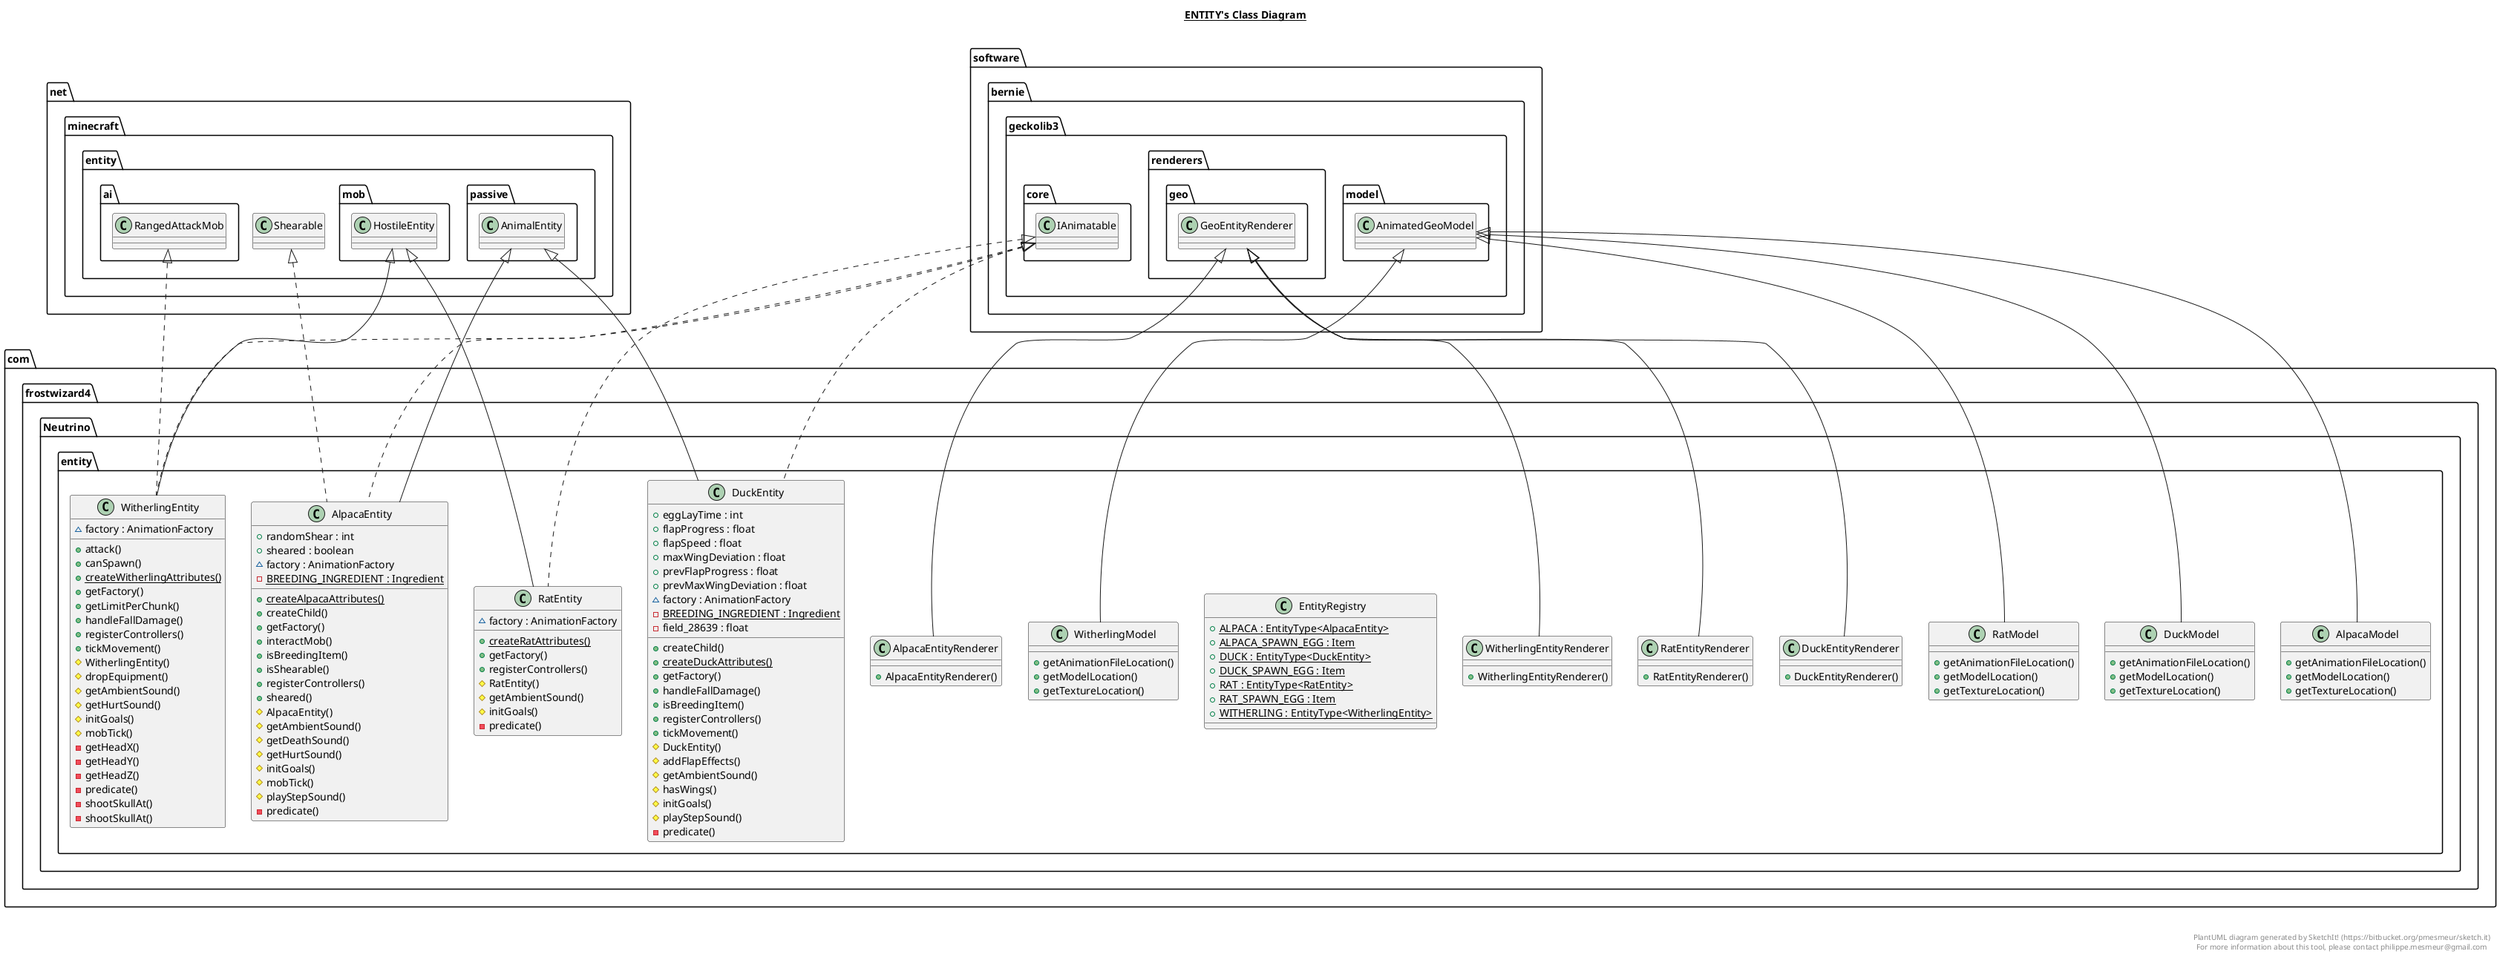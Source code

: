 @startuml

title __ENTITY's Class Diagram__\n

  namespace com.frostwizard4.Neutrino {
    namespace entity {
      class com.frostwizard4.Neutrino.entity.AlpacaEntity {
          + randomShear : int
          + sheared : boolean
          ~ factory : AnimationFactory
          {static} - BREEDING_INGREDIENT : Ingredient
          {static} + createAlpacaAttributes()
          + createChild()
          + getFactory()
          + interactMob()
          + isBreedingItem()
          + isShearable()
          + registerControllers()
          + sheared()
          # AlpacaEntity()
          # getAmbientSound()
          # getDeathSound()
          # getHurtSound()
          # initGoals()
          # mobTick()
          # playStepSound()
          - predicate()
      }
    }
  }
  

  namespace com.frostwizard4.Neutrino {
    namespace entity {
      class com.frostwizard4.Neutrino.entity.AlpacaEntityRenderer {
          + AlpacaEntityRenderer()
      }
    }
  }
  

  namespace com.frostwizard4.Neutrino {
    namespace entity {
      class com.frostwizard4.Neutrino.entity.AlpacaModel {
          + getAnimationFileLocation()
          + getModelLocation()
          + getTextureLocation()
      }
    }
  }
  

  namespace com.frostwizard4.Neutrino {
    namespace entity {
      class com.frostwizard4.Neutrino.entity.DuckEntity {
          + eggLayTime : int
          + flapProgress : float
          + flapSpeed : float
          + maxWingDeviation : float
          + prevFlapProgress : float
          + prevMaxWingDeviation : float
          ~ factory : AnimationFactory
          {static} - BREEDING_INGREDIENT : Ingredient
          - field_28639 : float
          + createChild()
          {static} + createDuckAttributes()
          + getFactory()
          + handleFallDamage()
          + isBreedingItem()
          + registerControllers()
          + tickMovement()
          # DuckEntity()
          # addFlapEffects()
          # getAmbientSound()
          # hasWings()
          # initGoals()
          # playStepSound()
          - predicate()
      }
    }
  }
  

  namespace com.frostwizard4.Neutrino {
    namespace entity {
      class com.frostwizard4.Neutrino.entity.DuckEntityRenderer {
          + DuckEntityRenderer()
      }
    }
  }
  

  namespace com.frostwizard4.Neutrino {
    namespace entity {
      class com.frostwizard4.Neutrino.entity.DuckModel {
          + getAnimationFileLocation()
          + getModelLocation()
          + getTextureLocation()
      }
    }
  }
  

  namespace com.frostwizard4.Neutrino {
    namespace entity {
      class com.frostwizard4.Neutrino.entity.EntityRegistry {
          {static} + ALPACA : EntityType<AlpacaEntity>
          {static} + ALPACA_SPAWN_EGG : Item
          {static} + DUCK : EntityType<DuckEntity>
          {static} + DUCK_SPAWN_EGG : Item
          {static} + RAT : EntityType<RatEntity>
          {static} + RAT_SPAWN_EGG : Item
          {static} + WITHERLING : EntityType<WitherlingEntity>
      }
    }
  }
  

  namespace com.frostwizard4.Neutrino {
    namespace entity {
      class com.frostwizard4.Neutrino.entity.RatEntity {
          ~ factory : AnimationFactory
          {static} + createRatAttributes()
          + getFactory()
          + registerControllers()
          # RatEntity()
          # getAmbientSound()
          # initGoals()
          - predicate()
      }
    }
  }
  

  namespace com.frostwizard4.Neutrino {
    namespace entity {
      class com.frostwizard4.Neutrino.entity.RatEntityRenderer {
          + RatEntityRenderer()
      }
    }
  }
  

  namespace com.frostwizard4.Neutrino {
    namespace entity {
      class com.frostwizard4.Neutrino.entity.RatModel {
          + getAnimationFileLocation()
          + getModelLocation()
          + getTextureLocation()
      }
    }
  }
  

  namespace com.frostwizard4.Neutrino {
    namespace entity {
      class com.frostwizard4.Neutrino.entity.WitherlingEntity {
          ~ factory : AnimationFactory
          + attack()
          + canSpawn()
          {static} + createWitherlingAttributes()
          + getFactory()
          + getLimitPerChunk()
          + handleFallDamage()
          + registerControllers()
          + tickMovement()
          # WitherlingEntity()
          # dropEquipment()
          # getAmbientSound()
          # getHurtSound()
          # initGoals()
          # mobTick()
          - getHeadX()
          - getHeadY()
          - getHeadZ()
          - predicate()
          - shootSkullAt()
          - shootSkullAt()
      }
    }
  }
  

  namespace com.frostwizard4.Neutrino {
    namespace entity {
      class com.frostwizard4.Neutrino.entity.WitherlingEntityRenderer {
          + WitherlingEntityRenderer()
      }
    }
  }
  

  namespace com.frostwizard4.Neutrino {
    namespace entity {
      class com.frostwizard4.Neutrino.entity.WitherlingModel {
          + getAnimationFileLocation()
          + getModelLocation()
          + getTextureLocation()
      }
    }
  }
  

  com.frostwizard4.Neutrino.entity.AlpacaEntity .up.|> net.minecraft.entity.Shearable
  com.frostwizard4.Neutrino.entity.AlpacaEntity .up.|> software.bernie.geckolib3.core.IAnimatable
  com.frostwizard4.Neutrino.entity.AlpacaEntity -up-|> net.minecraft.entity.passive.AnimalEntity
  com.frostwizard4.Neutrino.entity.AlpacaEntityRenderer -up-|> software.bernie.geckolib3.renderers.geo.GeoEntityRenderer
  com.frostwizard4.Neutrino.entity.AlpacaModel -up-|> software.bernie.geckolib3.model.AnimatedGeoModel
  com.frostwizard4.Neutrino.entity.DuckEntity .up.|> software.bernie.geckolib3.core.IAnimatable
  com.frostwizard4.Neutrino.entity.DuckEntity -up-|> net.minecraft.entity.passive.AnimalEntity
  com.frostwizard4.Neutrino.entity.DuckEntityRenderer -up-|> software.bernie.geckolib3.renderers.geo.GeoEntityRenderer
  com.frostwizard4.Neutrino.entity.DuckModel -up-|> software.bernie.geckolib3.model.AnimatedGeoModel
  com.frostwizard4.Neutrino.entity.RatEntity .up.|> software.bernie.geckolib3.core.IAnimatable
  com.frostwizard4.Neutrino.entity.RatEntity -up-|> net.minecraft.entity.mob.HostileEntity
  com.frostwizard4.Neutrino.entity.RatEntityRenderer -up-|> software.bernie.geckolib3.renderers.geo.GeoEntityRenderer
  com.frostwizard4.Neutrino.entity.RatModel -up-|> software.bernie.geckolib3.model.AnimatedGeoModel
  com.frostwizard4.Neutrino.entity.WitherlingEntity .up.|> net.minecraft.entity.ai.RangedAttackMob
  com.frostwizard4.Neutrino.entity.WitherlingEntity .up.|> software.bernie.geckolib3.core.IAnimatable
  com.frostwizard4.Neutrino.entity.WitherlingEntity -up-|> net.minecraft.entity.mob.HostileEntity
  com.frostwizard4.Neutrino.entity.WitherlingEntityRenderer -up-|> software.bernie.geckolib3.renderers.geo.GeoEntityRenderer
  com.frostwizard4.Neutrino.entity.WitherlingModel -up-|> software.bernie.geckolib3.model.AnimatedGeoModel


right footer


PlantUML diagram generated by SketchIt! (https://bitbucket.org/pmesmeur/sketch.it)
For more information about this tool, please contact philippe.mesmeur@gmail.com
endfooter

@enduml
